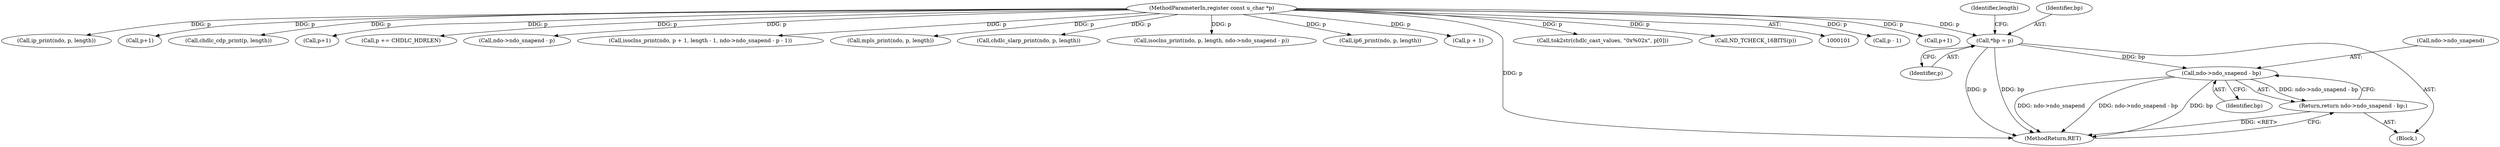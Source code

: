 digraph "0_tcpdump_1dcd10aceabbc03bf571ea32b892c522cbe923de_0@pointer" {
"1000108" [label="(Call,*bp = p)"];
"1000103" [label="(MethodParameterIn,register const u_char *p)"];
"1000267" [label="(Call,ndo->ndo_snapend - bp)"];
"1000266" [label="(Return,return ndo->ndo_snapend - bp;)"];
"1000267" [label="(Call,ndo->ndo_snapend - bp)"];
"1000232" [label="(Call,p - 1)"];
"1000271" [label="(Identifier,bp)"];
"1000113" [label="(Identifier,length)"];
"1000216" [label="(Call,p+1)"];
"1000268" [label="(Call,ndo->ndo_snapend)"];
"1000162" [label="(Call,ip_print(ndo, p, length))"];
"1000203" [label="(Call,p+1)"];
"1000105" [label="(Block,)"];
"1000266" [label="(Return,return ndo->ndo_snapend - bp;)"];
"1000103" [label="(MethodParameterIn,register const u_char *p)"];
"1000180" [label="(Call,chdlc_cdp_print(p, length))"];
"1000210" [label="(Call,p+1)"];
"1000108" [label="(Call,*bp = p)"];
"1000155" [label="(Call,p += CHDLC_HDRLEN)"];
"1000240" [label="(Call,ndo->ndo_snapend - p)"];
"1000220" [label="(Call,isoclns_print(ndo, p + 1, length - 1, ndo->ndo_snapend - p - 1))"];
"1000186" [label="(Call,mpls_print(ndo, p, length))"];
"1000174" [label="(Call,chdlc_slarp_print(ndo, p, length))"];
"1000110" [label="(Identifier,p)"];
"1000236" [label="(Call,isoclns_print(ndo, p, length, ndo->ndo_snapend - p))"];
"1000168" [label="(Call,ip6_print(ndo, p, length))"];
"1000222" [label="(Call,p + 1)"];
"1000272" [label="(MethodReturn,RET)"];
"1000109" [label="(Identifier,bp)"];
"1000138" [label="(Call,tok2str(chdlc_cast_values, \"0x%02x\", p[0]))"];
"1000197" [label="(Call,ND_TCHECK_16BITS(p))"];
"1000108" -> "1000105"  [label="AST: "];
"1000108" -> "1000110"  [label="CFG: "];
"1000109" -> "1000108"  [label="AST: "];
"1000110" -> "1000108"  [label="AST: "];
"1000113" -> "1000108"  [label="CFG: "];
"1000108" -> "1000272"  [label="DDG: p"];
"1000108" -> "1000272"  [label="DDG: bp"];
"1000103" -> "1000108"  [label="DDG: p"];
"1000108" -> "1000267"  [label="DDG: bp"];
"1000103" -> "1000101"  [label="AST: "];
"1000103" -> "1000272"  [label="DDG: p"];
"1000103" -> "1000138"  [label="DDG: p"];
"1000103" -> "1000155"  [label="DDG: p"];
"1000103" -> "1000162"  [label="DDG: p"];
"1000103" -> "1000168"  [label="DDG: p"];
"1000103" -> "1000174"  [label="DDG: p"];
"1000103" -> "1000180"  [label="DDG: p"];
"1000103" -> "1000186"  [label="DDG: p"];
"1000103" -> "1000197"  [label="DDG: p"];
"1000103" -> "1000203"  [label="DDG: p"];
"1000103" -> "1000210"  [label="DDG: p"];
"1000103" -> "1000216"  [label="DDG: p"];
"1000103" -> "1000220"  [label="DDG: p"];
"1000103" -> "1000222"  [label="DDG: p"];
"1000103" -> "1000232"  [label="DDG: p"];
"1000103" -> "1000236"  [label="DDG: p"];
"1000103" -> "1000240"  [label="DDG: p"];
"1000267" -> "1000266"  [label="AST: "];
"1000267" -> "1000271"  [label="CFG: "];
"1000268" -> "1000267"  [label="AST: "];
"1000271" -> "1000267"  [label="AST: "];
"1000266" -> "1000267"  [label="CFG: "];
"1000267" -> "1000272"  [label="DDG: ndo->ndo_snapend"];
"1000267" -> "1000272"  [label="DDG: ndo->ndo_snapend - bp"];
"1000267" -> "1000272"  [label="DDG: bp"];
"1000267" -> "1000266"  [label="DDG: ndo->ndo_snapend - bp"];
"1000266" -> "1000105"  [label="AST: "];
"1000272" -> "1000266"  [label="CFG: "];
"1000266" -> "1000272"  [label="DDG: <RET>"];
}
